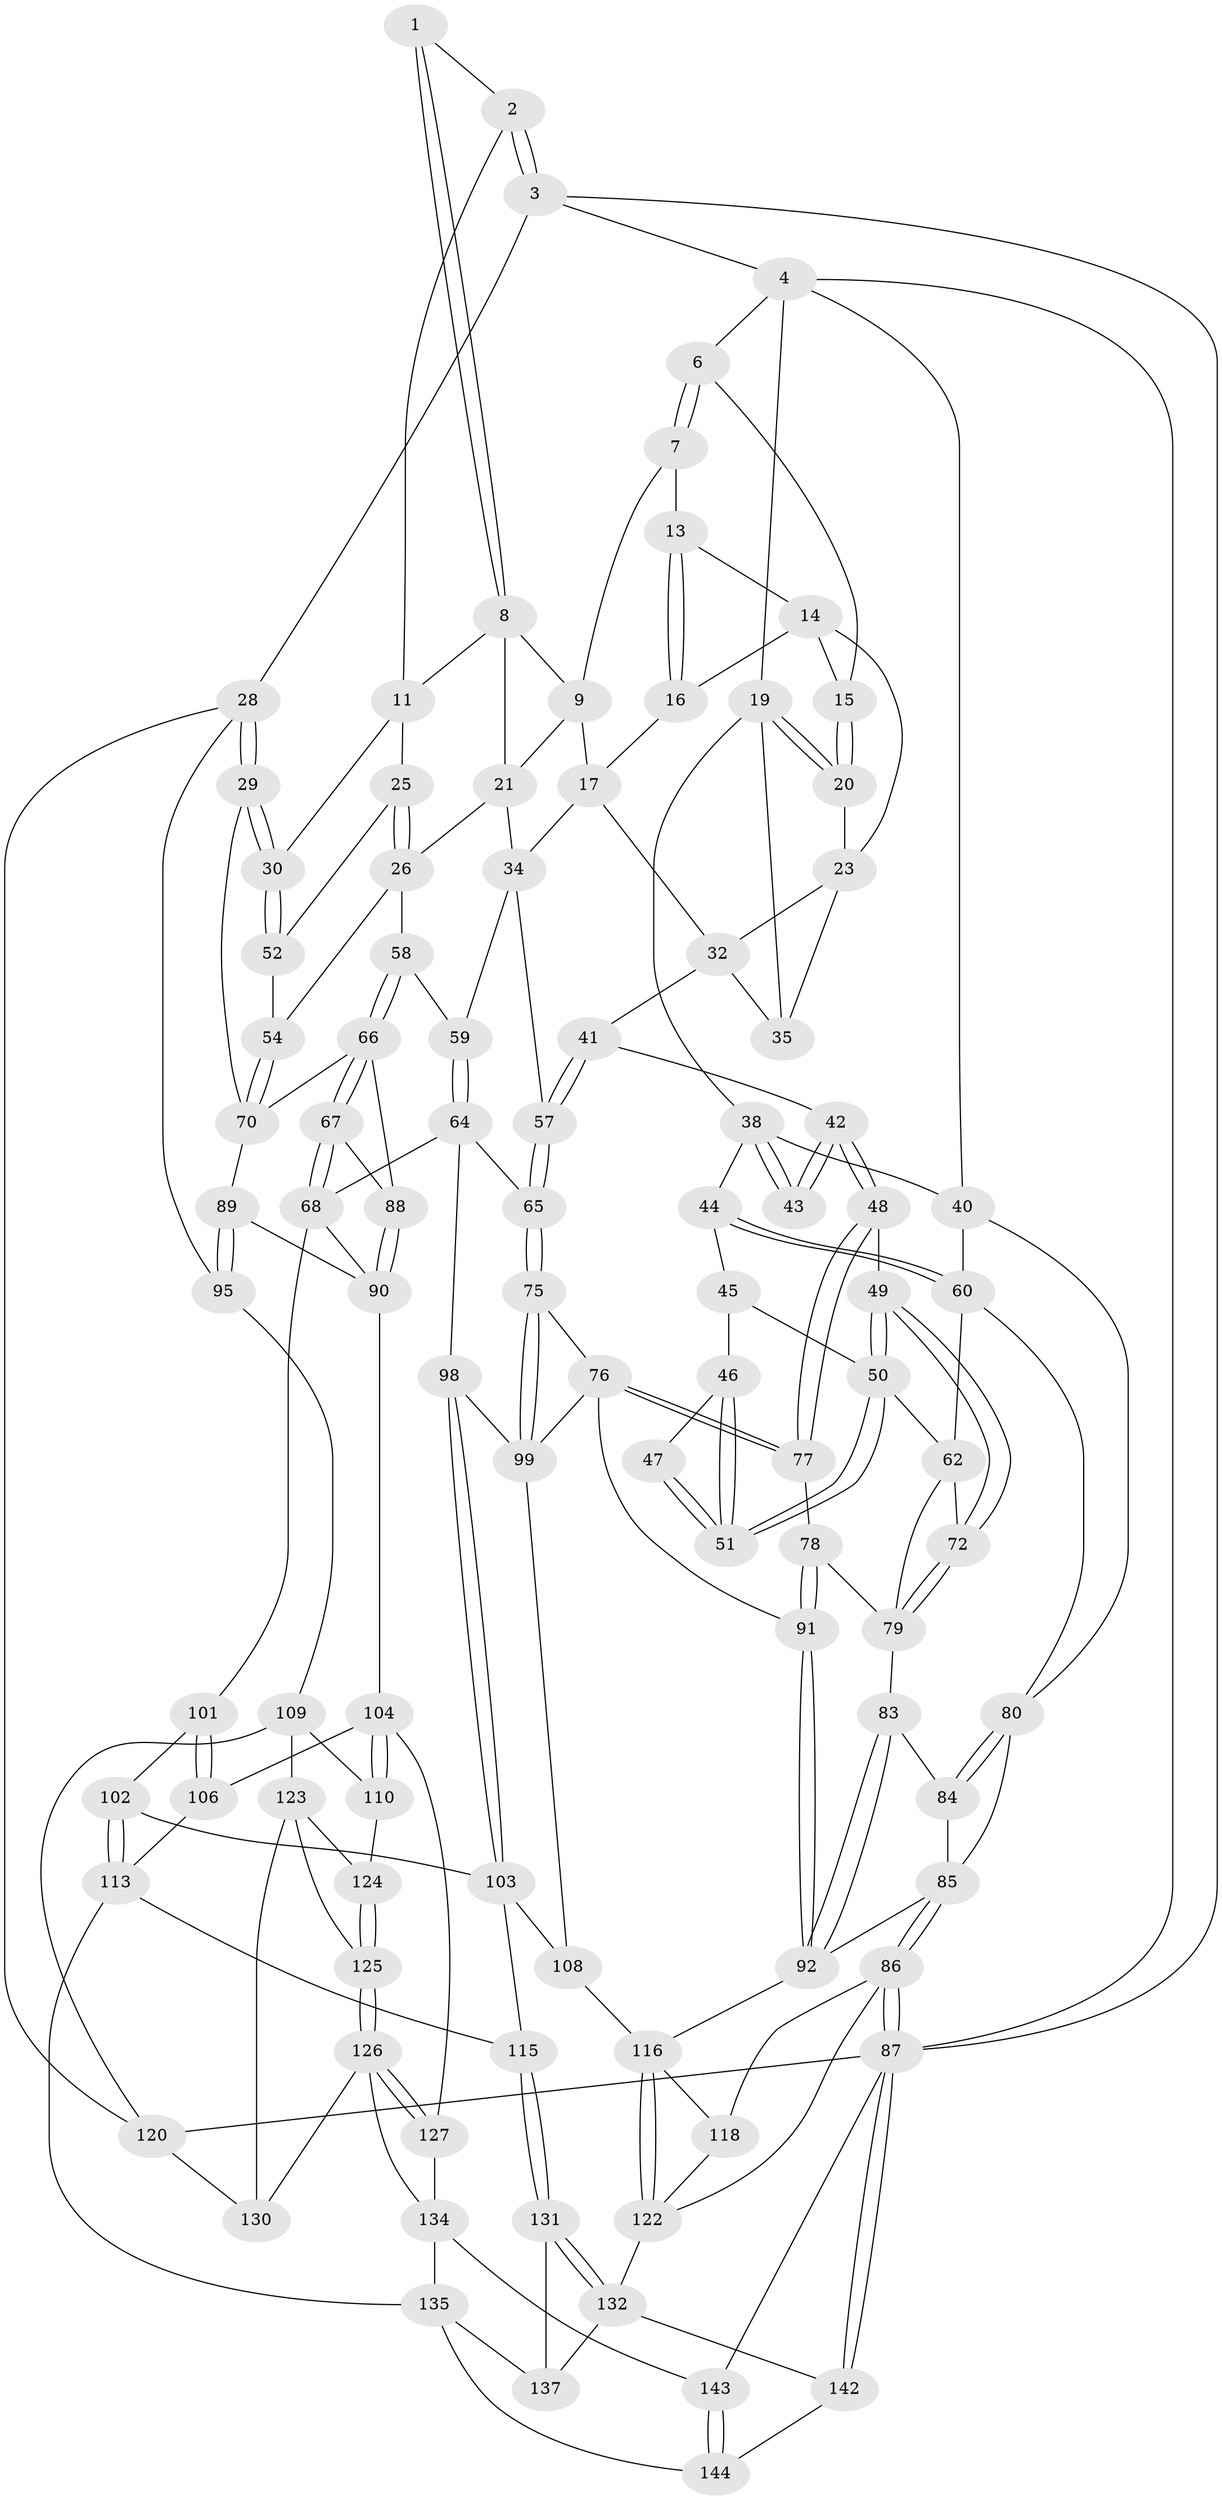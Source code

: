 // Generated by graph-tools (version 1.1) at 2025/52/02/27/25 19:52:36]
// undirected, 100 vertices, 223 edges
graph export_dot {
graph [start="1"]
  node [color=gray90,style=filled];
  1 [pos="+0.5073193033748379+0"];
  2 [pos="+0.8504645250475139+0"];
  3 [pos="+1+0"];
  4 [pos="+0+0",super="+5"];
  6 [pos="+0.41309267355764123+0"];
  7 [pos="+0.42784398939199286+0",super="+10"];
  8 [pos="+0.6091407894663634+0.06539794677127306",super="+12"];
  9 [pos="+0.5798845727261847+0.10018986340870052",super="+18"];
  11 [pos="+0.7621628135215489+0.051741648358987924",super="+24"];
  13 [pos="+0.4870747333136111+0.03697239208996804"];
  14 [pos="+0.45148823703499696+0.11955758623952863",super="+22"];
  15 [pos="+0.40408419346298907+0.047805144151563894"];
  16 [pos="+0.5517544997671991+0.1338799658408942"];
  17 [pos="+0.5577490304145161+0.13459732083717668",super="+31"];
  19 [pos="+0.28172944789066423+0.14777567267149025",super="+36"];
  20 [pos="+0.3398885131393519+0.13883095837514361"];
  21 [pos="+0.6163245468856308+0.2008109809526266",super="+27"];
  23 [pos="+0.4443507241151674+0.1665355693165959",super="+33"];
  25 [pos="+0.7406679341982164+0.23462295890584914"];
  26 [pos="+0.6829336474252063+0.25480077096510495",super="+55"];
  28 [pos="+1+0.2773300747102725",super="+94"];
  29 [pos="+1+0.28495690772438237"];
  30 [pos="+1+0.2776265942620538"];
  32 [pos="+0.450751610549573+0.1993924792716071",super="+37"];
  34 [pos="+0.505075353066552+0.30564015569992514",super="+56"];
  35 [pos="+0.38338259942448577+0.22508559041446208"];
  38 [pos="+0.27203835425816164+0.18035372524017546",super="+39"];
  40 [pos="+0+0",super="+61"];
  41 [pos="+0.34154449364706474+0.35734621276813794"];
  42 [pos="+0.3254068735421035+0.3556199071022227"];
  43 [pos="+0.2726924675447804+0.20359216429044835"];
  44 [pos="+0.057431214241366796+0.22890350056654682"];
  45 [pos="+0.14204388089851025+0.2671322838318485"];
  46 [pos="+0.17371727672711892+0.2640223008649184"];
  47 [pos="+0.2021174846837193+0.2547464127921688"];
  48 [pos="+0.3251032589522724+0.35578830754087326"];
  49 [pos="+0.27055411329626655+0.3769400167975898"];
  50 [pos="+0.2532036075771326+0.3762497659128761",super="+53"];
  51 [pos="+0.21797586847713837+0.31088474374161706"];
  52 [pos="+0.799640717584829+0.26772661818554117"];
  54 [pos="+0.7567155733257319+0.400452996201238"];
  57 [pos="+0.366555221926075+0.366911648008417"];
  58 [pos="+0.6000622557771428+0.3842679895382408"];
  59 [pos="+0.5173736190737132+0.3453641387700717"];
  60 [pos="+0.11958003905698274+0.41307166373844845",super="+63"];
  62 [pos="+0.13135303296685794+0.4166846443676086",super="+73"];
  64 [pos="+0.486634938367416+0.5306263663216686",super="+69"];
  65 [pos="+0.42609716416851817+0.5163442153903554"];
  66 [pos="+0.6052879103886227+0.44159545063710826",super="+71"];
  67 [pos="+0.5865073649211117+0.5211531628684025"];
  68 [pos="+0.5631913910164777+0.5506820262260381",super="+97"];
  70 [pos="+0.7865650708130235+0.4441860014128879",super="+74"];
  72 [pos="+0.2537260725376647+0.48024895810564516"];
  75 [pos="+0.3781421395848754+0.553802990902538"];
  76 [pos="+0.3557762623446228+0.552996759906313",super="+93"];
  77 [pos="+0.3123564705308023+0.5427692049557878"];
  78 [pos="+0.3042054439054609+0.5434330324198055"];
  79 [pos="+0.277961856418049+0.5366052158465722",super="+82"];
  80 [pos="+0+0.5917262891330801",super="+81"];
  83 [pos="+0.1581373417519638+0.6103144916516785"];
  84 [pos="+0.12347754607825671+0.6102927600418384"];
  85 [pos="+0+0.8811044389587712",super="+112"];
  86 [pos="+0+1",super="+119"];
  87 [pos="+0+1",super="+140"];
  88 [pos="+0.7384202910391041+0.5127658252978352"];
  89 [pos="+0.8872719285210551+0.6178252565559583"];
  90 [pos="+0.7418398989333578+0.5925636507427612",super="+96"];
  91 [pos="+0.26593736324671113+0.6774409374898089"];
  92 [pos="+0.20554937870179155+0.675178329105644",super="+111"];
  95 [pos="+0.896333852125468+0.6393448815380287"];
  98 [pos="+0.44178147768751935+0.6662591729774796"];
  99 [pos="+0.3811687938624594+0.6367125621787082",super="+100"];
  101 [pos="+0.533261860843808+0.6638467991475188"];
  102 [pos="+0.5048114722246989+0.6848847656196749"];
  103 [pos="+0.45092882118060434+0.681011586029206",super="+107"];
  104 [pos="+0.6977227611574351+0.7712950605059286",super="+105"];
  106 [pos="+0.6714536477579595+0.7796160241692618"];
  108 [pos="+0.3549543431646262+0.7740675523816088"];
  109 [pos="+0.8194267680327295+0.7344948572286158",super="+121"];
  110 [pos="+0.7969714579762902+0.7461989976140662"];
  113 [pos="+0.5300726975029716+0.8023432203432286",super="+114"];
  115 [pos="+0.43928250757399795+0.8257412274705669"];
  116 [pos="+0.31370072703585955+0.8077862361637498",super="+117"];
  118 [pos="+0.18514608289662646+0.7700662787154815"];
  120 [pos="+1+0.8385258748165946",super="+129"];
  122 [pos="+0.26215040209955937+0.8812114998391075",super="+133"];
  123 [pos="+0.866343388754206+0.8385563651996695",super="+128"];
  124 [pos="+0.8624221552895168+0.8379431258281246"];
  125 [pos="+0.8217372285921312+0.8695008870461454"];
  126 [pos="+0.7408899306207914+0.8830979150821578",super="+138"];
  127 [pos="+0.6937264001491777+0.7969604876696493"];
  130 [pos="+0.9146848363963649+0.914249803749416"];
  131 [pos="+0.38189330155419093+0.9131224661376631"];
  132 [pos="+0.30702672271258835+0.9726479607197882",super="+141"];
  134 [pos="+0.5990126037824027+0.9223736293206811",super="+139"];
  135 [pos="+0.5326210234885106+0.9700164953309239",super="+136"];
  137 [pos="+0.4743776348583059+0.9686597867083871"];
  142 [pos="+0.26903186387662514+1"];
  143 [pos="+0.739878588533234+1"];
  144 [pos="+0.5759162848224298+1"];
  1 -- 2;
  1 -- 8;
  1 -- 8;
  2 -- 3;
  2 -- 3;
  2 -- 11;
  3 -- 4;
  3 -- 28;
  3 -- 87;
  4 -- 40;
  4 -- 87;
  4 -- 19;
  4 -- 6;
  6 -- 7;
  6 -- 7;
  6 -- 15;
  7 -- 9;
  7 -- 13;
  8 -- 9;
  8 -- 11;
  8 -- 21;
  9 -- 21;
  9 -- 17;
  11 -- 25;
  11 -- 30;
  13 -- 14;
  13 -- 16;
  13 -- 16;
  14 -- 15;
  14 -- 16;
  14 -- 23;
  15 -- 20;
  15 -- 20;
  16 -- 17;
  17 -- 32;
  17 -- 34;
  19 -- 20;
  19 -- 20;
  19 -- 35;
  19 -- 38;
  20 -- 23;
  21 -- 26;
  21 -- 34;
  23 -- 32;
  23 -- 35;
  25 -- 26;
  25 -- 26;
  25 -- 52;
  26 -- 58;
  26 -- 54;
  28 -- 29;
  28 -- 29;
  28 -- 120;
  28 -- 95;
  29 -- 30;
  29 -- 30;
  29 -- 70;
  30 -- 52;
  30 -- 52;
  32 -- 41;
  32 -- 35;
  34 -- 57;
  34 -- 59;
  38 -- 43;
  38 -- 43;
  38 -- 40;
  38 -- 44;
  40 -- 60;
  40 -- 80;
  41 -- 42;
  41 -- 57;
  41 -- 57;
  42 -- 43;
  42 -- 43;
  42 -- 48;
  42 -- 48;
  44 -- 45;
  44 -- 60;
  44 -- 60;
  45 -- 46;
  45 -- 50;
  46 -- 47;
  46 -- 51;
  46 -- 51;
  47 -- 51;
  47 -- 51;
  48 -- 49;
  48 -- 77;
  48 -- 77;
  49 -- 50;
  49 -- 50;
  49 -- 72;
  49 -- 72;
  50 -- 51;
  50 -- 51;
  50 -- 62;
  52 -- 54;
  54 -- 70;
  54 -- 70;
  57 -- 65;
  57 -- 65;
  58 -- 59;
  58 -- 66;
  58 -- 66;
  59 -- 64;
  59 -- 64;
  60 -- 80;
  60 -- 62;
  62 -- 72;
  62 -- 79;
  64 -- 65;
  64 -- 98;
  64 -- 68;
  65 -- 75;
  65 -- 75;
  66 -- 67;
  66 -- 67;
  66 -- 88;
  66 -- 70;
  67 -- 68;
  67 -- 68;
  67 -- 88;
  68 -- 90;
  68 -- 101;
  70 -- 89;
  72 -- 79;
  72 -- 79;
  75 -- 76;
  75 -- 99;
  75 -- 99;
  76 -- 77;
  76 -- 77;
  76 -- 99;
  76 -- 91;
  77 -- 78;
  78 -- 79;
  78 -- 91;
  78 -- 91;
  79 -- 83;
  80 -- 84;
  80 -- 84;
  80 -- 85;
  83 -- 84;
  83 -- 92;
  83 -- 92;
  84 -- 85;
  85 -- 86;
  85 -- 86;
  85 -- 92;
  86 -- 87;
  86 -- 87;
  86 -- 118;
  86 -- 122;
  87 -- 142;
  87 -- 142;
  87 -- 120;
  87 -- 143;
  88 -- 90;
  88 -- 90;
  89 -- 90;
  89 -- 95;
  89 -- 95;
  90 -- 104;
  91 -- 92;
  91 -- 92;
  92 -- 116;
  95 -- 109;
  98 -- 99;
  98 -- 103;
  98 -- 103;
  99 -- 108;
  101 -- 102;
  101 -- 106;
  101 -- 106;
  102 -- 103;
  102 -- 113;
  102 -- 113;
  103 -- 115;
  103 -- 108;
  104 -- 110;
  104 -- 110;
  104 -- 106;
  104 -- 127;
  106 -- 113;
  108 -- 116;
  109 -- 110;
  109 -- 120;
  109 -- 123;
  110 -- 124;
  113 -- 115;
  113 -- 135;
  115 -- 131;
  115 -- 131;
  116 -- 122;
  116 -- 122;
  116 -- 118;
  118 -- 122;
  120 -- 130;
  122 -- 132;
  123 -- 124;
  123 -- 130;
  123 -- 125;
  124 -- 125;
  124 -- 125;
  125 -- 126;
  125 -- 126;
  126 -- 127;
  126 -- 127;
  126 -- 130;
  126 -- 134;
  127 -- 134;
  131 -- 132;
  131 -- 132;
  131 -- 137;
  132 -- 137;
  132 -- 142;
  134 -- 135;
  134 -- 143;
  135 -- 144;
  135 -- 137;
  142 -- 144;
  143 -- 144;
  143 -- 144;
}
